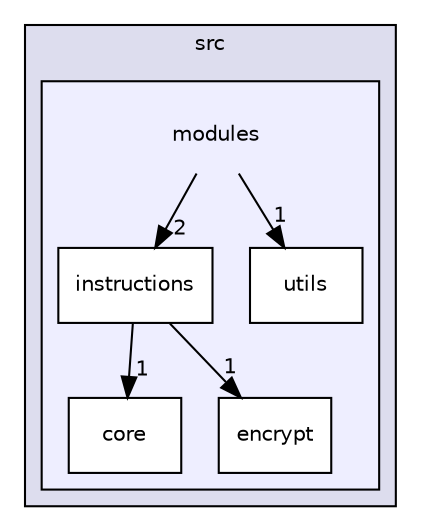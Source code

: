 digraph "src/modules" {
  compound=true
  node [ fontsize="10", fontname="Helvetica"];
  edge [ labelfontsize="10", labelfontname="Helvetica"];
  subgraph clusterdir_68267d1309a1af8e8297ef4c3efbcdba {
    graph [ bgcolor="#ddddee", pencolor="black", label="src" fontname="Helvetica", fontsize="10", URL="dir_68267d1309a1af8e8297ef4c3efbcdba.html"]
  subgraph clusterdir_ddb4d7e95cc2d6c8e1ade10a20d7247d {
    graph [ bgcolor="#eeeeff", pencolor="black", label="" URL="dir_ddb4d7e95cc2d6c8e1ade10a20d7247d.html"];
    dir_ddb4d7e95cc2d6c8e1ade10a20d7247d [shape=plaintext label="modules"];
  dir_48bd54dcd86210a131d5bab7b05ef6d7 [shape=box label="core" fillcolor="white" style="filled" URL="dir_48bd54dcd86210a131d5bab7b05ef6d7.html"];
  dir_01c488ddbf95bcb94181f3831ff01574 [shape=box label="encrypt" fillcolor="white" style="filled" URL="dir_01c488ddbf95bcb94181f3831ff01574.html"];
  dir_23bbb858fb2dbf158f6748e516a480bb [shape=box label="instructions" fillcolor="white" style="filled" URL="dir_23bbb858fb2dbf158f6748e516a480bb.html"];
  dir_b0d57db64b1ea5a5c154e45019776ada [shape=box label="utils" fillcolor="white" style="filled" URL="dir_b0d57db64b1ea5a5c154e45019776ada.html"];
  }
  }
  dir_ddb4d7e95cc2d6c8e1ade10a20d7247d->dir_23bbb858fb2dbf158f6748e516a480bb [headlabel="2", labeldistance=1.5 headhref="dir_000001_000004.html"];
  dir_ddb4d7e95cc2d6c8e1ade10a20d7247d->dir_b0d57db64b1ea5a5c154e45019776ada [headlabel="1", labeldistance=1.5 headhref="dir_000001_000005.html"];
  dir_23bbb858fb2dbf158f6748e516a480bb->dir_01c488ddbf95bcb94181f3831ff01574 [headlabel="1", labeldistance=1.5 headhref="dir_000004_000003.html"];
  dir_23bbb858fb2dbf158f6748e516a480bb->dir_48bd54dcd86210a131d5bab7b05ef6d7 [headlabel="1", labeldistance=1.5 headhref="dir_000004_000002.html"];
}
